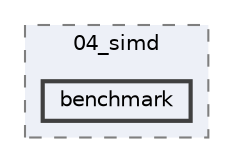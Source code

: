 digraph "/home/runner/work/machine-learning-compilers/machine-learning-compilers/src/submissions/03_neon/04_simd/benchmark"
{
 // LATEX_PDF_SIZE
  bgcolor="transparent";
  edge [fontname=Helvetica,fontsize=10,labelfontname=Helvetica,labelfontsize=10];
  node [fontname=Helvetica,fontsize=10,shape=box,height=0.2,width=0.4];
  compound=true
  subgraph clusterdir_1bbf329644173ab09491115de8dab028 {
    graph [ bgcolor="#edf0f7", pencolor="grey50", label="04_simd", fontname=Helvetica,fontsize=10 style="filled,dashed", URL="dir_1bbf329644173ab09491115de8dab028.html",tooltip=""]
  dir_b509a2945170228f8a3b0fd17ab6010f [label="benchmark", fillcolor="#edf0f7", color="grey25", style="filled,bold", URL="dir_b509a2945170228f8a3b0fd17ab6010f.html",tooltip=""];
  }
}
